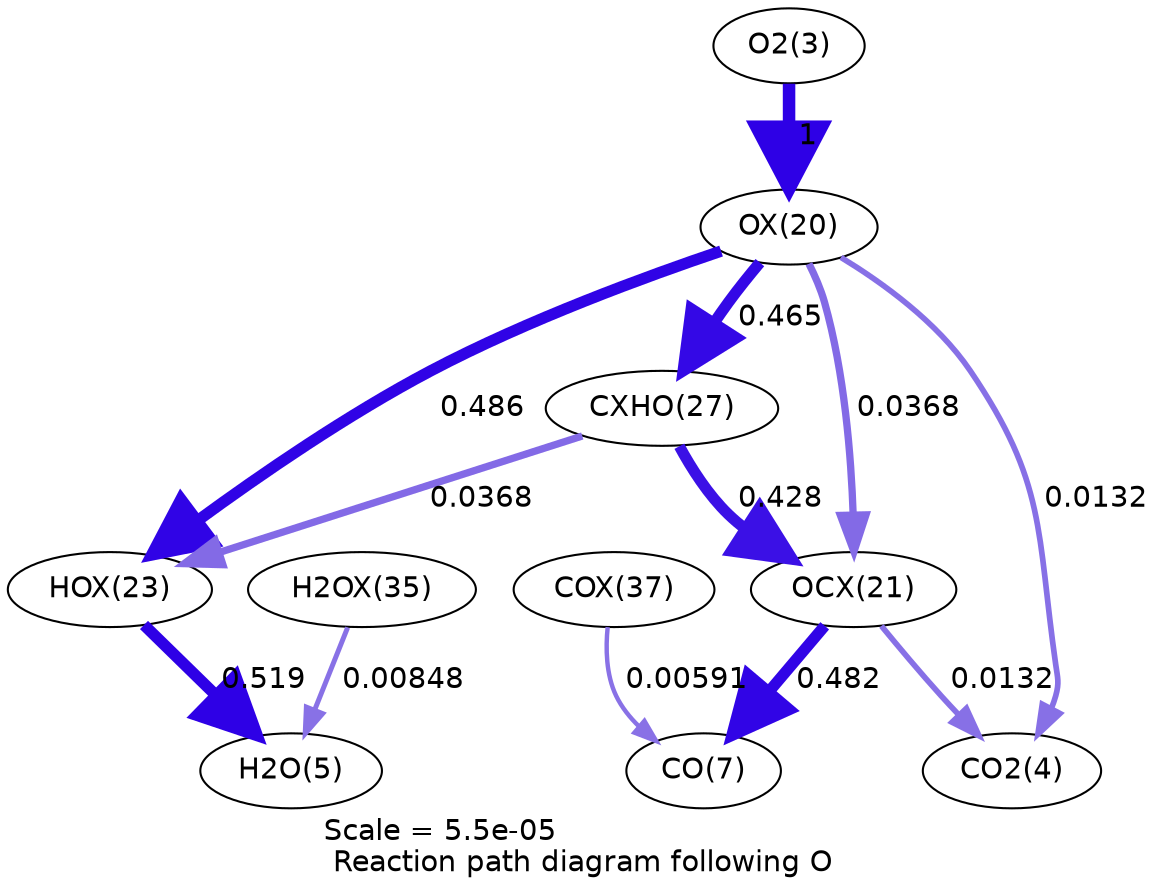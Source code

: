 digraph reaction_paths {
center=1;
s5 -> s23[fontname="Helvetica", penwidth=6, arrowsize=3, color="0.7, 1.5, 0.9"
, label=" 1"];
s23 -> s26[fontname="Helvetica", penwidth=5.46, arrowsize=2.73, color="0.7, 0.986, 0.9"
, label=" 0.486"];
s23 -> s30[fontname="Helvetica", penwidth=5.42, arrowsize=2.71, color="0.7, 0.965, 0.9"
, label=" 0.465"];
s23 -> s24[fontname="Helvetica", penwidth=3.51, arrowsize=1.75, color="0.7, 0.537, 0.9"
, label=" 0.0368"];
s23 -> s6[fontname="Helvetica", penwidth=2.73, arrowsize=1.37, color="0.7, 0.513, 0.9"
, label=" 0.0132"];
s26 -> s7[fontname="Helvetica", penwidth=5.51, arrowsize=2.75, color="0.7, 1.02, 0.9"
, label=" 0.519"];
s30 -> s26[fontname="Helvetica", penwidth=3.51, arrowsize=1.75, color="0.7, 0.537, 0.9"
, label=" 0.0368"];
s33 -> s7[fontname="Helvetica", penwidth=2.4, arrowsize=1.2, color="0.7, 0.508, 0.9"
, label=" 0.00848"];
s30 -> s24[fontname="Helvetica", penwidth=5.36, arrowsize=2.68, color="0.7, 0.928, 0.9"
, label=" 0.428"];
s24 -> s9[fontname="Helvetica", penwidth=5.45, arrowsize=2.72, color="0.7, 0.982, 0.9"
, label=" 0.482"];
s35 -> s9[fontname="Helvetica", penwidth=2.13, arrowsize=1.06, color="0.7, 0.506, 0.9"
, label=" 0.00591"];
s24 -> s6[fontname="Helvetica", penwidth=2.73, arrowsize=1.37, color="0.7, 0.513, 0.9"
, label=" 0.0132"];
s5 [ fontname="Helvetica", label="O2(3)"];
s6 [ fontname="Helvetica", label="CO2(4)"];
s7 [ fontname="Helvetica", label="H2O(5)"];
s9 [ fontname="Helvetica", label="CO(7)"];
s23 [ fontname="Helvetica", label="OX(20)"];
s24 [ fontname="Helvetica", label="OCX(21)"];
s26 [ fontname="Helvetica", label="HOX(23)"];
s30 [ fontname="Helvetica", label="CXHO(27)"];
s33 [ fontname="Helvetica", label="H2OX(35)"];
s35 [ fontname="Helvetica", label="COX(37)"];
 label = "Scale = 5.5e-05\l Reaction path diagram following O";
 fontname = "Helvetica";
}
